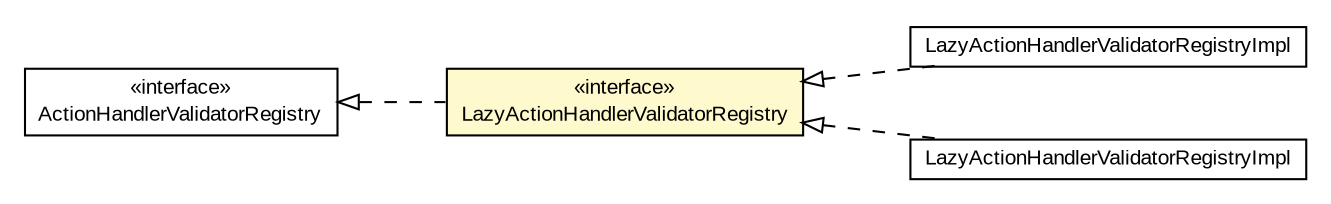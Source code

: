 #!/usr/local/bin/dot
#
# Class diagram 
# Generated by UMLGraph version R5_6-24-gf6e263 (http://www.umlgraph.org/)
#

digraph G {
	edge [fontname="arial",fontsize=10,labelfontname="arial",labelfontsize=10];
	node [fontname="arial",fontsize=10,shape=plaintext];
	nodesep=0.25;
	ranksep=0.5;
	rankdir=LR;
	// com.gwtplatform.dispatch.rpc.server.actionhandlervalidator.LazyActionHandlerValidatorRegistry
	c304385 [label=<<table title="com.gwtplatform.dispatch.rpc.server.actionhandlervalidator.LazyActionHandlerValidatorRegistry" border="0" cellborder="1" cellspacing="0" cellpadding="2" port="p" bgcolor="lemonChiffon" href="./LazyActionHandlerValidatorRegistry.html">
		<tr><td><table border="0" cellspacing="0" cellpadding="1">
<tr><td align="center" balign="center"> &#171;interface&#187; </td></tr>
<tr><td align="center" balign="center"> LazyActionHandlerValidatorRegistry </td></tr>
		</table></td></tr>
		</table>>, URL="./LazyActionHandlerValidatorRegistry.html", fontname="arial", fontcolor="black", fontsize=10.0];
	// com.gwtplatform.dispatch.rpc.server.actionhandlervalidator.ActionHandlerValidatorRegistry
	c304387 [label=<<table title="com.gwtplatform.dispatch.rpc.server.actionhandlervalidator.ActionHandlerValidatorRegistry" border="0" cellborder="1" cellspacing="0" cellpadding="2" port="p" href="./ActionHandlerValidatorRegistry.html">
		<tr><td><table border="0" cellspacing="0" cellpadding="1">
<tr><td align="center" balign="center"> &#171;interface&#187; </td></tr>
<tr><td align="center" balign="center"> ActionHandlerValidatorRegistry </td></tr>
		</table></td></tr>
		</table>>, URL="./ActionHandlerValidatorRegistry.html", fontname="arial", fontcolor="black", fontsize=10.0];
	// com.gwtplatform.dispatch.rpc.server.guice.actionhandlervalidator.LazyActionHandlerValidatorRegistryImpl
	c304652 [label=<<table title="com.gwtplatform.dispatch.rpc.server.guice.actionhandlervalidator.LazyActionHandlerValidatorRegistryImpl" border="0" cellborder="1" cellspacing="0" cellpadding="2" port="p" href="../guice/actionhandlervalidator/LazyActionHandlerValidatorRegistryImpl.html">
		<tr><td><table border="0" cellspacing="0" cellpadding="1">
<tr><td align="center" balign="center"> LazyActionHandlerValidatorRegistryImpl </td></tr>
		</table></td></tr>
		</table>>, URL="../guice/actionhandlervalidator/LazyActionHandlerValidatorRegistryImpl.html", fontname="arial", fontcolor="black", fontsize=10.0];
	// com.gwtplatform.dispatch.rpc.server.spring.actionhandlervalidator.LazyActionHandlerValidatorRegistryImpl
	c304682 [label=<<table title="com.gwtplatform.dispatch.rpc.server.spring.actionhandlervalidator.LazyActionHandlerValidatorRegistryImpl" border="0" cellborder="1" cellspacing="0" cellpadding="2" port="p" href="../spring/actionhandlervalidator/LazyActionHandlerValidatorRegistryImpl.html">
		<tr><td><table border="0" cellspacing="0" cellpadding="1">
<tr><td align="center" balign="center"> LazyActionHandlerValidatorRegistryImpl </td></tr>
		</table></td></tr>
		</table>>, URL="../spring/actionhandlervalidator/LazyActionHandlerValidatorRegistryImpl.html", fontname="arial", fontcolor="black", fontsize=10.0];
	//com.gwtplatform.dispatch.rpc.server.actionhandlervalidator.LazyActionHandlerValidatorRegistry implements com.gwtplatform.dispatch.rpc.server.actionhandlervalidator.ActionHandlerValidatorRegistry
	c304387:p -> c304385:p [dir=back,arrowtail=empty,style=dashed];
	//com.gwtplatform.dispatch.rpc.server.guice.actionhandlervalidator.LazyActionHandlerValidatorRegistryImpl implements com.gwtplatform.dispatch.rpc.server.actionhandlervalidator.LazyActionHandlerValidatorRegistry
	c304385:p -> c304652:p [dir=back,arrowtail=empty,style=dashed];
	//com.gwtplatform.dispatch.rpc.server.spring.actionhandlervalidator.LazyActionHandlerValidatorRegistryImpl implements com.gwtplatform.dispatch.rpc.server.actionhandlervalidator.LazyActionHandlerValidatorRegistry
	c304385:p -> c304682:p [dir=back,arrowtail=empty,style=dashed];
}

